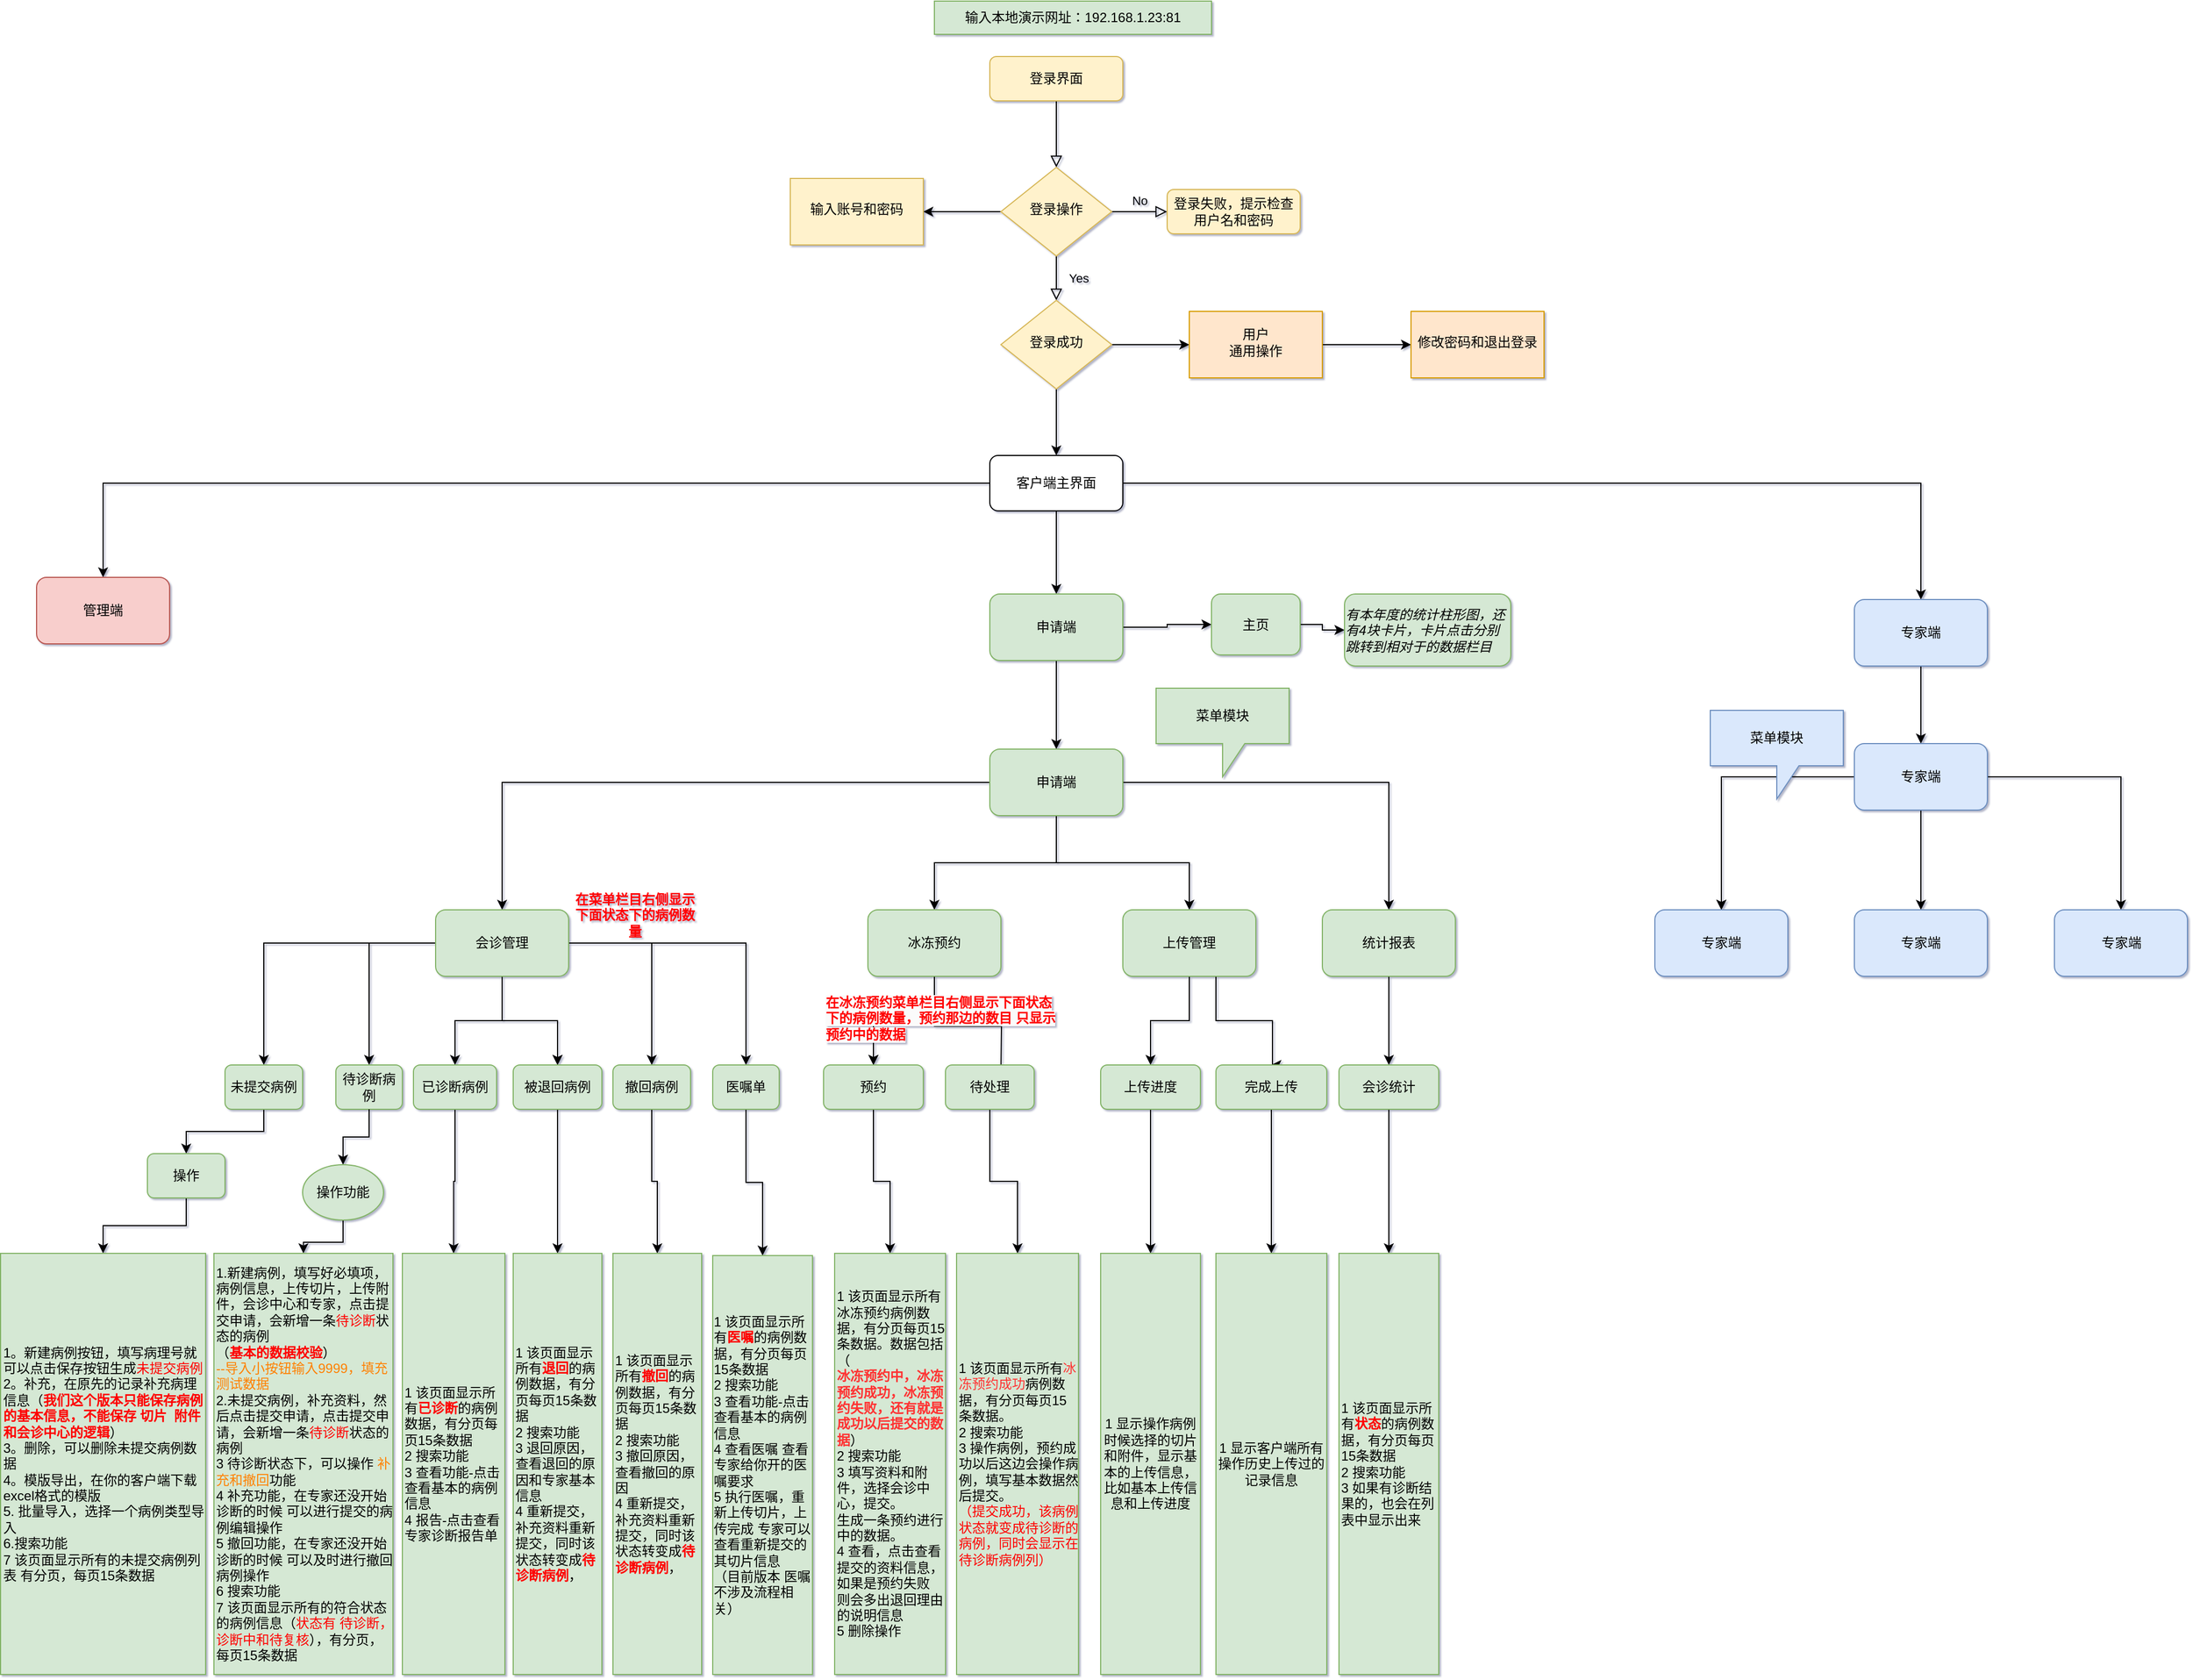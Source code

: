 <mxfile version="21.7.4" type="github">
  <diagram id="C5RBs43oDa-KdzZeNtuy" name="Page-1">
    <mxGraphModel dx="2261" dy="758" grid="1" gridSize="10" guides="1" tooltips="1" connect="1" arrows="1" fold="1" page="1" pageScale="1" pageWidth="827" pageHeight="1169" math="0" shadow="1">
      <root>
        <mxCell id="WIyWlLk6GJQsqaUBKTNV-0" />
        <mxCell id="WIyWlLk6GJQsqaUBKTNV-1" parent="WIyWlLk6GJQsqaUBKTNV-0" />
        <mxCell id="WIyWlLk6GJQsqaUBKTNV-2" value="" style="rounded=0;html=1;jettySize=auto;orthogonalLoop=1;fontSize=11;endArrow=block;endFill=0;endSize=8;strokeWidth=1;shadow=0;labelBackgroundColor=none;edgeStyle=orthogonalEdgeStyle;" parent="WIyWlLk6GJQsqaUBKTNV-1" source="WIyWlLk6GJQsqaUBKTNV-3" target="WIyWlLk6GJQsqaUBKTNV-6" edge="1">
          <mxGeometry relative="1" as="geometry" />
        </mxCell>
        <mxCell id="WIyWlLk6GJQsqaUBKTNV-3" value="登录界面" style="rounded=1;whiteSpace=wrap;html=1;fontSize=12;glass=0;strokeWidth=1;shadow=0;fillColor=#fff2cc;strokeColor=#d6b656;" parent="WIyWlLk6GJQsqaUBKTNV-1" vertex="1">
          <mxGeometry x="160" y="70" width="120" height="40" as="geometry" />
        </mxCell>
        <mxCell id="WIyWlLk6GJQsqaUBKTNV-4" value="Yes" style="rounded=0;html=1;jettySize=auto;orthogonalLoop=1;fontSize=11;endArrow=block;endFill=0;endSize=8;strokeWidth=1;shadow=0;labelBackgroundColor=none;edgeStyle=orthogonalEdgeStyle;" parent="WIyWlLk6GJQsqaUBKTNV-1" source="WIyWlLk6GJQsqaUBKTNV-6" target="WIyWlLk6GJQsqaUBKTNV-10" edge="1">
          <mxGeometry y="20" relative="1" as="geometry">
            <mxPoint as="offset" />
          </mxGeometry>
        </mxCell>
        <mxCell id="WIyWlLk6GJQsqaUBKTNV-5" value="No" style="edgeStyle=orthogonalEdgeStyle;rounded=0;html=1;jettySize=auto;orthogonalLoop=1;fontSize=11;endArrow=block;endFill=0;endSize=8;strokeWidth=1;shadow=0;labelBackgroundColor=none;" parent="WIyWlLk6GJQsqaUBKTNV-1" source="WIyWlLk6GJQsqaUBKTNV-6" target="WIyWlLk6GJQsqaUBKTNV-7" edge="1">
          <mxGeometry y="10" relative="1" as="geometry">
            <mxPoint as="offset" />
          </mxGeometry>
        </mxCell>
        <mxCell id="7Usi5oSHj9fzOFFL0w0k-5" value="" style="edgeStyle=orthogonalEdgeStyle;rounded=0;orthogonalLoop=1;jettySize=auto;html=1;" edge="1" parent="WIyWlLk6GJQsqaUBKTNV-1" source="WIyWlLk6GJQsqaUBKTNV-6" target="7Usi5oSHj9fzOFFL0w0k-4">
          <mxGeometry relative="1" as="geometry" />
        </mxCell>
        <mxCell id="WIyWlLk6GJQsqaUBKTNV-6" value="登录操作" style="rhombus;whiteSpace=wrap;html=1;shadow=0;fontFamily=Helvetica;fontSize=12;align=center;strokeWidth=1;spacing=6;spacingTop=-4;fillColor=#fff2cc;strokeColor=#d6b656;" parent="WIyWlLk6GJQsqaUBKTNV-1" vertex="1">
          <mxGeometry x="170" y="170" width="100" height="80" as="geometry" />
        </mxCell>
        <mxCell id="WIyWlLk6GJQsqaUBKTNV-7" value="登录失败，提示检查用户名和密码" style="rounded=1;whiteSpace=wrap;html=1;fontSize=12;glass=0;strokeWidth=1;shadow=0;fillColor=#fff2cc;strokeColor=#d6b656;" parent="WIyWlLk6GJQsqaUBKTNV-1" vertex="1">
          <mxGeometry x="320" y="190" width="120" height="40" as="geometry" />
        </mxCell>
        <mxCell id="7Usi5oSHj9fzOFFL0w0k-6" style="edgeStyle=orthogonalEdgeStyle;rounded=0;orthogonalLoop=1;jettySize=auto;html=1;entryX=0.5;entryY=0;entryDx=0;entryDy=0;" edge="1" parent="WIyWlLk6GJQsqaUBKTNV-1" source="WIyWlLk6GJQsqaUBKTNV-10" target="WIyWlLk6GJQsqaUBKTNV-11">
          <mxGeometry relative="1" as="geometry" />
        </mxCell>
        <mxCell id="7Usi5oSHj9fzOFFL0w0k-30" value="" style="edgeStyle=orthogonalEdgeStyle;rounded=0;orthogonalLoop=1;jettySize=auto;html=1;" edge="1" parent="WIyWlLk6GJQsqaUBKTNV-1" source="WIyWlLk6GJQsqaUBKTNV-10" target="7Usi5oSHj9fzOFFL0w0k-29">
          <mxGeometry relative="1" as="geometry" />
        </mxCell>
        <mxCell id="WIyWlLk6GJQsqaUBKTNV-10" value="登录成功" style="rhombus;whiteSpace=wrap;html=1;shadow=0;fontFamily=Helvetica;fontSize=12;align=center;strokeWidth=1;spacing=6;spacingTop=-4;fillColor=#fff2cc;strokeColor=#d6b656;" parent="WIyWlLk6GJQsqaUBKTNV-1" vertex="1">
          <mxGeometry x="170" y="290" width="100" height="80" as="geometry" />
        </mxCell>
        <mxCell id="7Usi5oSHj9fzOFFL0w0k-8" style="edgeStyle=orthogonalEdgeStyle;rounded=0;orthogonalLoop=1;jettySize=auto;html=1;entryX=0.5;entryY=0;entryDx=0;entryDy=0;" edge="1" parent="WIyWlLk6GJQsqaUBKTNV-1" source="WIyWlLk6GJQsqaUBKTNV-11" target="7Usi5oSHj9fzOFFL0w0k-11">
          <mxGeometry relative="1" as="geometry">
            <mxPoint x="-120" y="520" as="targetPoint" />
          </mxGeometry>
        </mxCell>
        <mxCell id="7Usi5oSHj9fzOFFL0w0k-10" value="" style="edgeStyle=orthogonalEdgeStyle;rounded=0;orthogonalLoop=1;jettySize=auto;html=1;" edge="1" parent="WIyWlLk6GJQsqaUBKTNV-1" source="WIyWlLk6GJQsqaUBKTNV-11" target="7Usi5oSHj9fzOFFL0w0k-9">
          <mxGeometry relative="1" as="geometry" />
        </mxCell>
        <mxCell id="7Usi5oSHj9fzOFFL0w0k-12" style="edgeStyle=orthogonalEdgeStyle;rounded=0;orthogonalLoop=1;jettySize=auto;html=1;entryX=0.5;entryY=0;entryDx=0;entryDy=0;" edge="1" parent="WIyWlLk6GJQsqaUBKTNV-1" source="WIyWlLk6GJQsqaUBKTNV-11" target="7Usi5oSHj9fzOFFL0w0k-13">
          <mxGeometry relative="1" as="geometry">
            <mxPoint x="560" y="560" as="targetPoint" />
          </mxGeometry>
        </mxCell>
        <mxCell id="WIyWlLk6GJQsqaUBKTNV-11" value="客户端主界面" style="rounded=1;whiteSpace=wrap;html=1;fontSize=12;glass=0;strokeWidth=1;shadow=0;" parent="WIyWlLk6GJQsqaUBKTNV-1" vertex="1">
          <mxGeometry x="160" y="430" width="120" height="50" as="geometry" />
        </mxCell>
        <mxCell id="7Usi5oSHj9fzOFFL0w0k-1" value="输入本地演示网址：192.168.1.23:81&lt;br&gt;" style="text;html=1;strokeColor=#82b366;fillColor=#d5e8d4;align=center;verticalAlign=middle;whiteSpace=wrap;rounded=0;" vertex="1" parent="WIyWlLk6GJQsqaUBKTNV-1">
          <mxGeometry x="110" y="20" width="250" height="30" as="geometry" />
        </mxCell>
        <mxCell id="7Usi5oSHj9fzOFFL0w0k-4" value="输入账号和密码" style="whiteSpace=wrap;html=1;shadow=0;strokeWidth=1;spacing=6;spacingTop=-4;fillColor=#fff2cc;strokeColor=#d6b656;" vertex="1" parent="WIyWlLk6GJQsqaUBKTNV-1">
          <mxGeometry x="-20" y="180" width="120" height="60" as="geometry" />
        </mxCell>
        <mxCell id="7Usi5oSHj9fzOFFL0w0k-15" value="" style="edgeStyle=orthogonalEdgeStyle;rounded=0;orthogonalLoop=1;jettySize=auto;html=1;" edge="1" parent="WIyWlLk6GJQsqaUBKTNV-1" source="7Usi5oSHj9fzOFFL0w0k-9" target="7Usi5oSHj9fzOFFL0w0k-14">
          <mxGeometry relative="1" as="geometry" />
        </mxCell>
        <mxCell id="7Usi5oSHj9fzOFFL0w0k-119" value="" style="edgeStyle=orthogonalEdgeStyle;rounded=0;orthogonalLoop=1;jettySize=auto;html=1;" edge="1" parent="WIyWlLk6GJQsqaUBKTNV-1" source="7Usi5oSHj9fzOFFL0w0k-9" target="7Usi5oSHj9fzOFFL0w0k-118">
          <mxGeometry relative="1" as="geometry" />
        </mxCell>
        <mxCell id="7Usi5oSHj9fzOFFL0w0k-9" value="申请端" style="whiteSpace=wrap;html=1;rounded=1;glass=0;strokeWidth=1;shadow=0;fillColor=#d5e8d4;strokeColor=#82b366;" vertex="1" parent="WIyWlLk6GJQsqaUBKTNV-1">
          <mxGeometry x="160" y="555" width="120" height="60" as="geometry" />
        </mxCell>
        <mxCell id="7Usi5oSHj9fzOFFL0w0k-11" value="管理端" style="rounded=1;whiteSpace=wrap;html=1;fillColor=#f8cecc;strokeColor=#b85450;" vertex="1" parent="WIyWlLk6GJQsqaUBKTNV-1">
          <mxGeometry x="-700" y="540" width="120" height="60" as="geometry" />
        </mxCell>
        <mxCell id="7Usi5oSHj9fzOFFL0w0k-109" value="" style="edgeStyle=orthogonalEdgeStyle;rounded=0;orthogonalLoop=1;jettySize=auto;html=1;" edge="1" parent="WIyWlLk6GJQsqaUBKTNV-1" source="7Usi5oSHj9fzOFFL0w0k-13" target="7Usi5oSHj9fzOFFL0w0k-108">
          <mxGeometry relative="1" as="geometry" />
        </mxCell>
        <mxCell id="7Usi5oSHj9fzOFFL0w0k-13" value="专家端" style="rounded=1;whiteSpace=wrap;html=1;fillColor=#dae8fc;strokeColor=#6c8ebf;" vertex="1" parent="WIyWlLk6GJQsqaUBKTNV-1">
          <mxGeometry x="940" y="560" width="120" height="60" as="geometry" />
        </mxCell>
        <mxCell id="7Usi5oSHj9fzOFFL0w0k-17" value="" style="edgeStyle=orthogonalEdgeStyle;rounded=0;orthogonalLoop=1;jettySize=auto;html=1;" edge="1" parent="WIyWlLk6GJQsqaUBKTNV-1" source="7Usi5oSHj9fzOFFL0w0k-14" target="7Usi5oSHj9fzOFFL0w0k-16">
          <mxGeometry relative="1" as="geometry" />
        </mxCell>
        <mxCell id="7Usi5oSHj9fzOFFL0w0k-19" value="" style="edgeStyle=orthogonalEdgeStyle;rounded=0;orthogonalLoop=1;jettySize=auto;html=1;" edge="1" parent="WIyWlLk6GJQsqaUBKTNV-1" source="7Usi5oSHj9fzOFFL0w0k-14" target="7Usi5oSHj9fzOFFL0w0k-18">
          <mxGeometry relative="1" as="geometry" />
        </mxCell>
        <mxCell id="7Usi5oSHj9fzOFFL0w0k-20" style="edgeStyle=orthogonalEdgeStyle;rounded=0;orthogonalLoop=1;jettySize=auto;html=1;entryX=0.5;entryY=0;entryDx=0;entryDy=0;" edge="1" parent="WIyWlLk6GJQsqaUBKTNV-1" source="7Usi5oSHj9fzOFFL0w0k-14" target="7Usi5oSHj9fzOFFL0w0k-22">
          <mxGeometry relative="1" as="geometry">
            <mxPoint x="40" y="830" as="targetPoint" />
          </mxGeometry>
        </mxCell>
        <mxCell id="7Usi5oSHj9fzOFFL0w0k-24" value="" style="edgeStyle=orthogonalEdgeStyle;rounded=0;orthogonalLoop=1;jettySize=auto;html=1;" edge="1" parent="WIyWlLk6GJQsqaUBKTNV-1" source="7Usi5oSHj9fzOFFL0w0k-14" target="7Usi5oSHj9fzOFFL0w0k-23">
          <mxGeometry relative="1" as="geometry" />
        </mxCell>
        <mxCell id="7Usi5oSHj9fzOFFL0w0k-14" value="申请端" style="whiteSpace=wrap;html=1;rounded=1;glass=0;strokeWidth=1;shadow=0;fillColor=#d5e8d4;strokeColor=#82b366;" vertex="1" parent="WIyWlLk6GJQsqaUBKTNV-1">
          <mxGeometry x="160" y="695" width="120" height="60" as="geometry" />
        </mxCell>
        <mxCell id="7Usi5oSHj9fzOFFL0w0k-105" value="" style="edgeStyle=orthogonalEdgeStyle;rounded=0;orthogonalLoop=1;jettySize=auto;html=1;" edge="1" parent="WIyWlLk6GJQsqaUBKTNV-1" source="7Usi5oSHj9fzOFFL0w0k-16" target="7Usi5oSHj9fzOFFL0w0k-104">
          <mxGeometry relative="1" as="geometry" />
        </mxCell>
        <mxCell id="7Usi5oSHj9fzOFFL0w0k-16" value="统计报表" style="whiteSpace=wrap;html=1;rounded=1;glass=0;strokeWidth=1;shadow=0;fillColor=#d5e8d4;strokeColor=#82b366;" vertex="1" parent="WIyWlLk6GJQsqaUBKTNV-1">
          <mxGeometry x="460" y="840" width="120" height="60" as="geometry" />
        </mxCell>
        <mxCell id="7Usi5oSHj9fzOFFL0w0k-34" value="" style="edgeStyle=orthogonalEdgeStyle;rounded=0;orthogonalLoop=1;jettySize=auto;html=1;" edge="1" parent="WIyWlLk6GJQsqaUBKTNV-1" source="7Usi5oSHj9fzOFFL0w0k-18" target="7Usi5oSHj9fzOFFL0w0k-33">
          <mxGeometry relative="1" as="geometry" />
        </mxCell>
        <mxCell id="7Usi5oSHj9fzOFFL0w0k-37" value="" style="edgeStyle=orthogonalEdgeStyle;rounded=0;orthogonalLoop=1;jettySize=auto;html=1;" edge="1" parent="WIyWlLk6GJQsqaUBKTNV-1" source="7Usi5oSHj9fzOFFL0w0k-18" target="7Usi5oSHj9fzOFFL0w0k-36">
          <mxGeometry relative="1" as="geometry" />
        </mxCell>
        <mxCell id="7Usi5oSHj9fzOFFL0w0k-38" value="" style="edgeStyle=orthogonalEdgeStyle;rounded=0;orthogonalLoop=1;jettySize=auto;html=1;" edge="1" parent="WIyWlLk6GJQsqaUBKTNV-1" source="7Usi5oSHj9fzOFFL0w0k-18" target="7Usi5oSHj9fzOFFL0w0k-36">
          <mxGeometry relative="1" as="geometry" />
        </mxCell>
        <mxCell id="7Usi5oSHj9fzOFFL0w0k-40" value="" style="edgeStyle=orthogonalEdgeStyle;rounded=0;orthogonalLoop=1;jettySize=auto;html=1;" edge="1" parent="WIyWlLk6GJQsqaUBKTNV-1" source="7Usi5oSHj9fzOFFL0w0k-18" target="7Usi5oSHj9fzOFFL0w0k-39">
          <mxGeometry relative="1" as="geometry" />
        </mxCell>
        <mxCell id="7Usi5oSHj9fzOFFL0w0k-44" value="" style="edgeStyle=orthogonalEdgeStyle;rounded=0;orthogonalLoop=1;jettySize=auto;html=1;" edge="1" parent="WIyWlLk6GJQsqaUBKTNV-1" source="7Usi5oSHj9fzOFFL0w0k-18" target="7Usi5oSHj9fzOFFL0w0k-43">
          <mxGeometry relative="1" as="geometry" />
        </mxCell>
        <mxCell id="7Usi5oSHj9fzOFFL0w0k-46" value="" style="edgeStyle=orthogonalEdgeStyle;rounded=0;orthogonalLoop=1;jettySize=auto;html=1;" edge="1" parent="WIyWlLk6GJQsqaUBKTNV-1" source="7Usi5oSHj9fzOFFL0w0k-18" target="7Usi5oSHj9fzOFFL0w0k-45">
          <mxGeometry relative="1" as="geometry" />
        </mxCell>
        <mxCell id="7Usi5oSHj9fzOFFL0w0k-49" value="" style="edgeStyle=orthogonalEdgeStyle;rounded=0;orthogonalLoop=1;jettySize=auto;html=1;" edge="1" parent="WIyWlLk6GJQsqaUBKTNV-1" source="7Usi5oSHj9fzOFFL0w0k-18" target="7Usi5oSHj9fzOFFL0w0k-48">
          <mxGeometry relative="1" as="geometry" />
        </mxCell>
        <mxCell id="7Usi5oSHj9fzOFFL0w0k-18" value="会诊管理" style="whiteSpace=wrap;html=1;rounded=1;glass=0;strokeWidth=1;shadow=0;fillColor=#d5e8d4;strokeColor=#82b366;" vertex="1" parent="WIyWlLk6GJQsqaUBKTNV-1">
          <mxGeometry x="-340" y="840" width="120" height="60" as="geometry" />
        </mxCell>
        <mxCell id="7Usi5oSHj9fzOFFL0w0k-84" value="" style="edgeStyle=orthogonalEdgeStyle;rounded=0;orthogonalLoop=1;jettySize=auto;html=1;" edge="1" parent="WIyWlLk6GJQsqaUBKTNV-1" source="7Usi5oSHj9fzOFFL0w0k-22" target="7Usi5oSHj9fzOFFL0w0k-83">
          <mxGeometry relative="1" as="geometry" />
        </mxCell>
        <mxCell id="7Usi5oSHj9fzOFFL0w0k-85" value="" style="edgeStyle=orthogonalEdgeStyle;rounded=0;orthogonalLoop=1;jettySize=auto;html=1;" edge="1" parent="WIyWlLk6GJQsqaUBKTNV-1" source="7Usi5oSHj9fzOFFL0w0k-22" target="7Usi5oSHj9fzOFFL0w0k-83">
          <mxGeometry relative="1" as="geometry" />
        </mxCell>
        <mxCell id="7Usi5oSHj9fzOFFL0w0k-86" style="edgeStyle=orthogonalEdgeStyle;rounded=0;orthogonalLoop=1;jettySize=auto;html=1;" edge="1" parent="WIyWlLk6GJQsqaUBKTNV-1" source="7Usi5oSHj9fzOFFL0w0k-22">
          <mxGeometry relative="1" as="geometry">
            <mxPoint x="170" y="990" as="targetPoint" />
          </mxGeometry>
        </mxCell>
        <mxCell id="7Usi5oSHj9fzOFFL0w0k-22" value="冰冻预约" style="rounded=1;whiteSpace=wrap;html=1;fillColor=#d5e8d4;strokeColor=#82b366;" vertex="1" parent="WIyWlLk6GJQsqaUBKTNV-1">
          <mxGeometry x="50" y="840" width="120" height="60" as="geometry" />
        </mxCell>
        <mxCell id="7Usi5oSHj9fzOFFL0w0k-95" value="" style="edgeStyle=orthogonalEdgeStyle;rounded=0;orthogonalLoop=1;jettySize=auto;html=1;" edge="1" parent="WIyWlLk6GJQsqaUBKTNV-1" source="7Usi5oSHj9fzOFFL0w0k-23" target="7Usi5oSHj9fzOFFL0w0k-94">
          <mxGeometry relative="1" as="geometry" />
        </mxCell>
        <mxCell id="7Usi5oSHj9fzOFFL0w0k-97" style="edgeStyle=orthogonalEdgeStyle;rounded=0;orthogonalLoop=1;jettySize=auto;html=1;" edge="1" parent="WIyWlLk6GJQsqaUBKTNV-1">
          <mxGeometry relative="1" as="geometry">
            <mxPoint x="414" y="980" as="targetPoint" />
            <mxPoint x="364" y="900" as="sourcePoint" />
            <Array as="points">
              <mxPoint x="364" y="940" />
              <mxPoint x="415" y="940" />
            </Array>
          </mxGeometry>
        </mxCell>
        <mxCell id="7Usi5oSHj9fzOFFL0w0k-23" value="上传管理" style="whiteSpace=wrap;html=1;rounded=1;glass=0;strokeWidth=1;shadow=0;fillColor=#d5e8d4;strokeColor=#82b366;" vertex="1" parent="WIyWlLk6GJQsqaUBKTNV-1">
          <mxGeometry x="280" y="840" width="120" height="60" as="geometry" />
        </mxCell>
        <mxCell id="7Usi5oSHj9fzOFFL0w0k-28" value="菜单模块" style="shape=callout;whiteSpace=wrap;html=1;perimeter=calloutPerimeter;fillColor=#d5e8d4;strokeColor=#82b366;" vertex="1" parent="WIyWlLk6GJQsqaUBKTNV-1">
          <mxGeometry x="310" y="640" width="120" height="80" as="geometry" />
        </mxCell>
        <mxCell id="7Usi5oSHj9fzOFFL0w0k-32" value="" style="edgeStyle=orthogonalEdgeStyle;rounded=0;orthogonalLoop=1;jettySize=auto;html=1;" edge="1" parent="WIyWlLk6GJQsqaUBKTNV-1" source="7Usi5oSHj9fzOFFL0w0k-29" target="7Usi5oSHj9fzOFFL0w0k-31">
          <mxGeometry relative="1" as="geometry" />
        </mxCell>
        <mxCell id="7Usi5oSHj9fzOFFL0w0k-29" value="用户&lt;br&gt;通用操作" style="whiteSpace=wrap;html=1;shadow=0;strokeWidth=1;spacing=6;spacingTop=-4;fillColor=#ffe6cc;strokeColor=#d79b00;" vertex="1" parent="WIyWlLk6GJQsqaUBKTNV-1">
          <mxGeometry x="340" y="300" width="120" height="60" as="geometry" />
        </mxCell>
        <mxCell id="7Usi5oSHj9fzOFFL0w0k-31" value="修改密码和退出登录" style="whiteSpace=wrap;html=1;shadow=0;strokeWidth=1;spacing=6;spacingTop=-4;fillColor=#ffe6cc;strokeColor=#d79b00;" vertex="1" parent="WIyWlLk6GJQsqaUBKTNV-1">
          <mxGeometry x="540" y="300" width="120" height="60" as="geometry" />
        </mxCell>
        <mxCell id="7Usi5oSHj9fzOFFL0w0k-63" value="" style="edgeStyle=orthogonalEdgeStyle;rounded=0;orthogonalLoop=1;jettySize=auto;html=1;" edge="1" parent="WIyWlLk6GJQsqaUBKTNV-1" source="7Usi5oSHj9fzOFFL0w0k-64" target="7Usi5oSHj9fzOFFL0w0k-62">
          <mxGeometry relative="1" as="geometry" />
        </mxCell>
        <mxCell id="7Usi5oSHj9fzOFFL0w0k-33" value="待诊断病例" style="whiteSpace=wrap;html=1;rounded=1;glass=0;strokeWidth=1;shadow=0;fillColor=#d5e8d4;strokeColor=#82b366;" vertex="1" parent="WIyWlLk6GJQsqaUBKTNV-1">
          <mxGeometry x="-430" y="980" width="60" height="40" as="geometry" />
        </mxCell>
        <mxCell id="7Usi5oSHj9fzOFFL0w0k-73" value="" style="edgeStyle=orthogonalEdgeStyle;rounded=0;orthogonalLoop=1;jettySize=auto;html=1;" edge="1" parent="WIyWlLk6GJQsqaUBKTNV-1" source="7Usi5oSHj9fzOFFL0w0k-36" target="7Usi5oSHj9fzOFFL0w0k-72">
          <mxGeometry relative="1" as="geometry" />
        </mxCell>
        <mxCell id="7Usi5oSHj9fzOFFL0w0k-36" value="被退回病例" style="whiteSpace=wrap;html=1;rounded=1;glass=0;strokeWidth=1;shadow=0;fillColor=#d5e8d4;strokeColor=#82b366;" vertex="1" parent="WIyWlLk6GJQsqaUBKTNV-1">
          <mxGeometry x="-270" y="980" width="80" height="40" as="geometry" />
        </mxCell>
        <mxCell id="7Usi5oSHj9fzOFFL0w0k-71" style="edgeStyle=orthogonalEdgeStyle;rounded=0;orthogonalLoop=1;jettySize=auto;html=1;entryX=0.5;entryY=0;entryDx=0;entryDy=0;" edge="1" parent="WIyWlLk6GJQsqaUBKTNV-1" source="7Usi5oSHj9fzOFFL0w0k-39" target="7Usi5oSHj9fzOFFL0w0k-70">
          <mxGeometry relative="1" as="geometry" />
        </mxCell>
        <mxCell id="7Usi5oSHj9fzOFFL0w0k-39" value="已诊断病例" style="whiteSpace=wrap;html=1;rounded=1;glass=0;strokeWidth=1;shadow=0;fillColor=#d5e8d4;strokeColor=#82b366;" vertex="1" parent="WIyWlLk6GJQsqaUBKTNV-1">
          <mxGeometry x="-360" y="980" width="75" height="40" as="geometry" />
        </mxCell>
        <mxCell id="7Usi5oSHj9fzOFFL0w0k-79" value="" style="edgeStyle=orthogonalEdgeStyle;rounded=0;orthogonalLoop=1;jettySize=auto;html=1;" edge="1" parent="WIyWlLk6GJQsqaUBKTNV-1" source="7Usi5oSHj9fzOFFL0w0k-43" target="7Usi5oSHj9fzOFFL0w0k-78">
          <mxGeometry relative="1" as="geometry" />
        </mxCell>
        <mxCell id="7Usi5oSHj9fzOFFL0w0k-43" value="撤回病例" style="whiteSpace=wrap;html=1;rounded=1;glass=0;strokeWidth=1;shadow=0;fillColor=#d5e8d4;strokeColor=#82b366;" vertex="1" parent="WIyWlLk6GJQsqaUBKTNV-1">
          <mxGeometry x="-180" y="980" width="70" height="40" as="geometry" />
        </mxCell>
        <mxCell id="7Usi5oSHj9fzOFFL0w0k-51" value="" style="edgeStyle=orthogonalEdgeStyle;rounded=0;orthogonalLoop=1;jettySize=auto;html=1;" edge="1" parent="WIyWlLk6GJQsqaUBKTNV-1" source="7Usi5oSHj9fzOFFL0w0k-45" target="7Usi5oSHj9fzOFFL0w0k-50">
          <mxGeometry relative="1" as="geometry" />
        </mxCell>
        <mxCell id="7Usi5oSHj9fzOFFL0w0k-45" value="未提交病例" style="whiteSpace=wrap;html=1;rounded=1;glass=0;strokeWidth=1;shadow=0;fillColor=#d5e8d4;strokeColor=#82b366;" vertex="1" parent="WIyWlLk6GJQsqaUBKTNV-1">
          <mxGeometry x="-530" y="980" width="70" height="40" as="geometry" />
        </mxCell>
        <mxCell id="7Usi5oSHj9fzOFFL0w0k-82" value="" style="edgeStyle=orthogonalEdgeStyle;rounded=0;orthogonalLoop=1;jettySize=auto;html=1;" edge="1" parent="WIyWlLk6GJQsqaUBKTNV-1" source="7Usi5oSHj9fzOFFL0w0k-48" target="7Usi5oSHj9fzOFFL0w0k-81">
          <mxGeometry relative="1" as="geometry" />
        </mxCell>
        <mxCell id="7Usi5oSHj9fzOFFL0w0k-48" value="医嘱单&lt;br&gt;" style="whiteSpace=wrap;html=1;rounded=1;glass=0;strokeWidth=1;shadow=0;fillColor=#d5e8d4;strokeColor=#82b366;" vertex="1" parent="WIyWlLk6GJQsqaUBKTNV-1">
          <mxGeometry x="-90" y="980" width="60" height="40" as="geometry" />
        </mxCell>
        <mxCell id="7Usi5oSHj9fzOFFL0w0k-57" value="" style="edgeStyle=orthogonalEdgeStyle;rounded=0;orthogonalLoop=1;jettySize=auto;html=1;" edge="1" parent="WIyWlLk6GJQsqaUBKTNV-1" source="7Usi5oSHj9fzOFFL0w0k-50" target="7Usi5oSHj9fzOFFL0w0k-56">
          <mxGeometry relative="1" as="geometry" />
        </mxCell>
        <mxCell id="7Usi5oSHj9fzOFFL0w0k-50" value="操作" style="whiteSpace=wrap;html=1;rounded=1;glass=0;strokeWidth=1;shadow=0;fillColor=#d5e8d4;strokeColor=#82b366;" vertex="1" parent="WIyWlLk6GJQsqaUBKTNV-1">
          <mxGeometry x="-600" y="1060" width="70" height="40" as="geometry" />
        </mxCell>
        <mxCell id="7Usi5oSHj9fzOFFL0w0k-56" value="1。新建病例按钮，填写病理号就可以点击保存按钮生成&lt;font color=&quot;#ff0000&quot;&gt;未提交病例&lt;/font&gt;&lt;br&gt;2。补充，在原先的记录补充病理信息（&lt;b&gt;&lt;font color=&quot;#ff0000&quot;&gt;我们这个版本只能保存病例的基本信息，不能保存 切片&amp;nbsp; 附件和会诊中心的逻辑&lt;/font&gt;&lt;/b&gt;）&lt;br&gt;3。删除，可以删除未提交病例数据&lt;br&gt;4。模版导出，在你的客户端下载excel格式的模版&lt;br&gt;5. 批量导入，选择一个病例类型导入&lt;br&gt;6.搜索功能&lt;br&gt;7 该页面显示所有的未提交病例列表 有分页，每页15条数据" style="whiteSpace=wrap;html=1;rounded=1;glass=0;strokeWidth=1;shadow=0;fillColor=#d5e8d4;strokeColor=#82b366;align=left;arcSize=0;" vertex="1" parent="WIyWlLk6GJQsqaUBKTNV-1">
          <mxGeometry x="-732.5" y="1150" width="185" height="380" as="geometry" />
        </mxCell>
        <mxCell id="7Usi5oSHj9fzOFFL0w0k-62" value="1.新建病例，填写好必填项，病例信息，上传切片，上传附件，会诊中心和专家，点击提交申请，会新增一条&lt;font color=&quot;#ff0000&quot;&gt;待诊断&lt;/font&gt;状态的病例&lt;br&gt;（&lt;b&gt;&lt;font color=&quot;#ff0000&quot;&gt;基本的数据校验&lt;/font&gt;&lt;/b&gt;）&lt;br&gt;&lt;font color=&quot;#ff8000&quot;&gt;--导入小按钮输入9999，填充测试数据&lt;/font&gt;&lt;br&gt;2.未提交病例，补充资料，然后点击提交申请，点击提交申请，会新增一条&lt;font color=&quot;#ff0000&quot;&gt;待诊断&lt;/font&gt;状态的病例&lt;br&gt;3 待诊断状态下，可以操作&lt;font color=&quot;#ff8000&quot;&gt; 补充和撤回&lt;/font&gt;功能&lt;br&gt;4 补充功能，在专家还没开始诊断的时候 可以进行提交的病例编辑操作&lt;br&gt;5 撤回功能，在专家还没开始诊断的时候 可以及时进行撤回病例操作&lt;br&gt;6 搜索功能&lt;br&gt;7 该页面显示所有的符合状态的病例信息（&lt;font color=&quot;#ff0000&quot;&gt;状态有 待诊断，诊断中和待复核&lt;/font&gt;），有分页，每页15条数据" style="whiteSpace=wrap;html=1;fillColor=#d5e8d4;strokeColor=#82b366;rounded=1;glass=0;strokeWidth=1;shadow=0;arcSize=0;align=left;" vertex="1" parent="WIyWlLk6GJQsqaUBKTNV-1">
          <mxGeometry x="-540" y="1150" width="161.5" height="380" as="geometry" />
        </mxCell>
        <mxCell id="7Usi5oSHj9fzOFFL0w0k-65" value="" style="edgeStyle=orthogonalEdgeStyle;rounded=0;orthogonalLoop=1;jettySize=auto;html=1;" edge="1" parent="WIyWlLk6GJQsqaUBKTNV-1" source="7Usi5oSHj9fzOFFL0w0k-33" target="7Usi5oSHj9fzOFFL0w0k-64">
          <mxGeometry relative="1" as="geometry">
            <mxPoint x="-400" y="1020" as="sourcePoint" />
            <mxPoint x="-379" y="1160" as="targetPoint" />
          </mxGeometry>
        </mxCell>
        <mxCell id="7Usi5oSHj9fzOFFL0w0k-64" value="操作功能&lt;br&gt;" style="ellipse;whiteSpace=wrap;html=1;fillColor=#d5e8d4;strokeColor=#82b366;" vertex="1" parent="WIyWlLk6GJQsqaUBKTNV-1">
          <mxGeometry x="-460" y="1070" width="73" height="50" as="geometry" />
        </mxCell>
        <mxCell id="7Usi5oSHj9fzOFFL0w0k-70" value="1 该页面显示所有&lt;font color=&quot;#ff0000&quot;&gt;&lt;b&gt;已诊断&lt;/b&gt;&lt;/font&gt;的病例数据，有分页每页15条数据&lt;br&gt;2 搜索功能&lt;br&gt;3 查看功能-点击查看基本的病例信息&lt;br&gt;4 报告-点击查看专家诊断报告单" style="rounded=0;whiteSpace=wrap;html=1;fillColor=#d5e8d4;strokeColor=#82b366;align=left;" vertex="1" parent="WIyWlLk6GJQsqaUBKTNV-1">
          <mxGeometry x="-370" y="1150" width="92.5" height="380" as="geometry" />
        </mxCell>
        <mxCell id="7Usi5oSHj9fzOFFL0w0k-72" value="&lt;div style=&quot;&quot;&gt;&lt;span style=&quot;background-color: initial;&quot;&gt;1 该页面显示所有&lt;/span&gt;&lt;font style=&quot;background-color: initial;&quot; color=&quot;#ff0000&quot;&gt;&lt;b&gt;退回&lt;/b&gt;&lt;/font&gt;&lt;span style=&quot;background-color: initial;&quot;&gt;的病例数据，有分页每页15条数据&lt;/span&gt;&lt;/div&gt;&lt;span style=&quot;&quot;&gt;&lt;div style=&quot;&quot;&gt;&lt;span style=&quot;background-color: initial;&quot;&gt;2 搜索功能&lt;/span&gt;&lt;/div&gt;&lt;/span&gt;&lt;span style=&quot;&quot;&gt;3 退回原因，查看退回的原因和专家基本信息&lt;/span&gt;&lt;br style=&quot;border-color: var(--border-color);&quot;&gt;&lt;span style=&quot;&quot;&gt;4 重新提交，补充资料重新提交，同时该状态转变成&lt;b&gt;&lt;font color=&quot;#ff0000&quot;&gt;待诊断病例&lt;/font&gt;&lt;/b&gt;，&lt;/span&gt;" style="whiteSpace=wrap;html=1;rounded=1;glass=0;strokeWidth=1;shadow=0;fillColor=#d5e8d4;strokeColor=#82b366;arcSize=0;align=left;" vertex="1" parent="WIyWlLk6GJQsqaUBKTNV-1">
          <mxGeometry x="-270" y="1150" width="80" height="380" as="geometry" />
        </mxCell>
        <mxCell id="7Usi5oSHj9fzOFFL0w0k-77" value="&lt;font color=&quot;#ff0000&quot;&gt;&lt;b&gt;在菜单栏目右侧显示下面状态下的病例数量&lt;/b&gt;&lt;/font&gt;" style="text;html=1;strokeColor=none;fillColor=none;align=center;verticalAlign=middle;whiteSpace=wrap;rounded=0;" vertex="1" parent="WIyWlLk6GJQsqaUBKTNV-1">
          <mxGeometry x="-220" y="810" width="120" height="70" as="geometry" />
        </mxCell>
        <mxCell id="7Usi5oSHj9fzOFFL0w0k-78" value="1 该页面显示所有&lt;font color=&quot;#ff0000&quot;&gt;&lt;b&gt;撤回&lt;/b&gt;&lt;/font&gt;的病例数据，有分页每页15条数据&lt;br style=&quot;border-color: var(--border-color);&quot;&gt;2 搜索功能&lt;br style=&quot;border-color: var(--border-color);&quot;&gt;&lt;span style=&quot;border-color: var(--border-color);&quot;&gt;3 撤回原因，查看撤回的原因&lt;/span&gt;&lt;br style=&quot;border-color: var(--border-color);&quot;&gt;&lt;span style=&quot;border-color: var(--border-color);&quot;&gt;4 重新提交，补充资料重新提交，同时该状态转变成&lt;b style=&quot;border-color: var(--border-color);&quot;&gt;&lt;font style=&quot;border-color: var(--border-color);&quot; color=&quot;#ff0000&quot;&gt;待诊断病例&lt;/font&gt;&lt;/b&gt;，&lt;/span&gt;" style="whiteSpace=wrap;html=1;rounded=1;glass=0;strokeWidth=1;shadow=0;fillColor=#d5e8d4;strokeColor=#82b366;arcSize=0;align=left;" vertex="1" parent="WIyWlLk6GJQsqaUBKTNV-1">
          <mxGeometry x="-180" y="1150" width="80" height="380" as="geometry" />
        </mxCell>
        <mxCell id="7Usi5oSHj9fzOFFL0w0k-81" value="&lt;div style=&quot;text-align: left;&quot;&gt;1 该页面显示所有&lt;font color=&quot;#ff0000&quot;&gt;&lt;b&gt;医嘱&lt;/b&gt;&lt;/font&gt;&lt;span style=&quot;text-align: center;&quot;&gt;的病例数据，有分页每页15条数据&lt;/span&gt;&lt;br style=&quot;border-color: var(--border-color);&quot;&gt;&lt;span style=&quot;border-color: var(--border-color);&quot;&gt;2 搜索功能&lt;/span&gt;&lt;br style=&quot;border-color: var(--border-color);&quot;&gt;3 查看功能-点击查看基本的病例信息&lt;br&gt;&lt;/div&gt;&lt;div style=&quot;text-align: left;&quot;&gt;4 查看医嘱 查看专家给你开的医嘱要求&lt;/div&gt;&lt;div style=&quot;text-align: left;&quot;&gt;5 执行医嘱，重新上传切片，上传完成 专家可以查看重新提交的其切片信息&lt;/div&gt;&lt;div style=&quot;text-align: left;&quot;&gt;（目前版本 医嘱不涉及流程相关）&lt;/div&gt;" style="whiteSpace=wrap;html=1;rounded=1;glass=0;strokeWidth=1;shadow=0;fillColor=#d5e8d4;strokeColor=#82b366;arcSize=0;" vertex="1" parent="WIyWlLk6GJQsqaUBKTNV-1">
          <mxGeometry x="-90" y="1152" width="90" height="378" as="geometry" />
        </mxCell>
        <mxCell id="7Usi5oSHj9fzOFFL0w0k-90" value="" style="edgeStyle=orthogonalEdgeStyle;rounded=0;orthogonalLoop=1;jettySize=auto;html=1;" edge="1" parent="WIyWlLk6GJQsqaUBKTNV-1" source="7Usi5oSHj9fzOFFL0w0k-83" target="7Usi5oSHj9fzOFFL0w0k-89">
          <mxGeometry relative="1" as="geometry" />
        </mxCell>
        <mxCell id="7Usi5oSHj9fzOFFL0w0k-83" value="预约" style="rounded=1;whiteSpace=wrap;html=1;fillColor=#d5e8d4;strokeColor=#82b366;" vertex="1" parent="WIyWlLk6GJQsqaUBKTNV-1">
          <mxGeometry x="10" y="980" width="90" height="40" as="geometry" />
        </mxCell>
        <mxCell id="7Usi5oSHj9fzOFFL0w0k-92" value="" style="edgeStyle=orthogonalEdgeStyle;rounded=0;orthogonalLoop=1;jettySize=auto;html=1;" edge="1" parent="WIyWlLk6GJQsqaUBKTNV-1" source="7Usi5oSHj9fzOFFL0w0k-87" target="7Usi5oSHj9fzOFFL0w0k-91">
          <mxGeometry relative="1" as="geometry" />
        </mxCell>
        <mxCell id="7Usi5oSHj9fzOFFL0w0k-87" value="待处理" style="rounded=1;whiteSpace=wrap;html=1;fillColor=#d5e8d4;strokeColor=#82b366;" vertex="1" parent="WIyWlLk6GJQsqaUBKTNV-1">
          <mxGeometry x="120" y="980" width="80" height="40" as="geometry" />
        </mxCell>
        <mxCell id="7Usi5oSHj9fzOFFL0w0k-88" value="&lt;b style=&quot;border-color: var(--border-color); color: rgb(255, 0, 0); font-family: Helvetica; font-size: 12px; font-style: normal; font-variant-ligatures: normal; font-variant-caps: normal; letter-spacing: normal; orphans: 2; text-align: center; text-indent: 0px; text-transform: none; widows: 2; word-spacing: 0px; -webkit-text-stroke-width: 0px; background-color: rgb(251, 251, 251); text-decoration-thickness: initial; text-decoration-style: initial; text-decoration-color: initial;&quot;&gt;在冰冻预约菜单栏目右侧显示下面状态下的病例数量，预约那边的数目 只显示预约中的数据&lt;br&gt;&lt;br&gt;&lt;/b&gt;" style="text;whiteSpace=wrap;html=1;" vertex="1" parent="WIyWlLk6GJQsqaUBKTNV-1">
          <mxGeometry x="10" y="910" width="210" height="40" as="geometry" />
        </mxCell>
        <mxCell id="7Usi5oSHj9fzOFFL0w0k-89" value="&lt;div style=&quot;&quot;&gt;&lt;span style=&quot;background-color: initial;&quot;&gt;1 该页面显示所有冰冻预约&lt;/span&gt;&lt;span style=&quot;background-color: initial;&quot;&gt;病例数据，有分页每页15条数据。数据包括（&lt;/span&gt;&lt;/div&gt;&lt;font color=&quot;#ff3333&quot;&gt;&lt;div style=&quot;&quot;&gt;&lt;font style=&quot;background-color: initial;&quot; color=&quot;#ff3333&quot;&gt;&lt;b&gt;冰冻预约中，冰冻预约成功，冰冻预约失败，还有就是成功以后提交的数据&lt;/b&gt;&lt;/font&gt;&lt;span style=&quot;background-color: initial; color: rgb(0, 0, 0);&quot;&gt;）&lt;/span&gt;&lt;/div&gt;&lt;/font&gt;2 搜索功能&lt;br style=&quot;border-color: var(--border-color);&quot;&gt;3 填写资料和附件，选择会诊中心，提交。&lt;br&gt;生成一条预约进行中的数据。&lt;br&gt;4 查看，点击查看提交的资料信息，如果是预约失败 则会多出退回理由的说明信息&lt;br&gt;5 删除操作" style="rounded=1;whiteSpace=wrap;html=1;fillColor=#d5e8d4;strokeColor=#82b366;align=left;arcSize=0;" vertex="1" parent="WIyWlLk6GJQsqaUBKTNV-1">
          <mxGeometry x="20" y="1150" width="100" height="380" as="geometry" />
        </mxCell>
        <mxCell id="7Usi5oSHj9fzOFFL0w0k-91" value="&lt;div style=&quot;border-color: var(--border-color);&quot;&gt;1 该页面显示所有&lt;font color=&quot;#ff3333&quot;&gt;冰冻预约成功&lt;/font&gt;&lt;span style=&quot;border-color: var(--border-color); background-color: initial;&quot;&gt;病例数据，有分页每页15条数据。&lt;/span&gt;&lt;/div&gt;2 搜索功能&lt;br style=&quot;border-color: var(--border-color);&quot;&gt;3 操作病例，预约成功以后这边会操作病例，填写基本数据然后提交。&lt;br&gt;&lt;font color=&quot;#ff0000&quot;&gt;（提交成功，该病例状态就变成待诊断的病例，同时会显示在待诊断病例列）&lt;/font&gt;" style="rounded=1;whiteSpace=wrap;html=1;fillColor=#d5e8d4;strokeColor=#82b366;align=left;arcSize=0;" vertex="1" parent="WIyWlLk6GJQsqaUBKTNV-1">
          <mxGeometry x="130" y="1150" width="110" height="380" as="geometry" />
        </mxCell>
        <mxCell id="7Usi5oSHj9fzOFFL0w0k-101" value="" style="edgeStyle=orthogonalEdgeStyle;rounded=0;orthogonalLoop=1;jettySize=auto;html=1;" edge="1" parent="WIyWlLk6GJQsqaUBKTNV-1" source="7Usi5oSHj9fzOFFL0w0k-94" target="7Usi5oSHj9fzOFFL0w0k-100">
          <mxGeometry relative="1" as="geometry" />
        </mxCell>
        <mxCell id="7Usi5oSHj9fzOFFL0w0k-94" value="上传进度" style="whiteSpace=wrap;html=1;rounded=1;glass=0;strokeWidth=1;shadow=0;fillColor=#d5e8d4;strokeColor=#82b366;" vertex="1" parent="WIyWlLk6GJQsqaUBKTNV-1">
          <mxGeometry x="260" y="980" width="90" height="40" as="geometry" />
        </mxCell>
        <mxCell id="7Usi5oSHj9fzOFFL0w0k-103" value="" style="edgeStyle=orthogonalEdgeStyle;rounded=0;orthogonalLoop=1;jettySize=auto;html=1;" edge="1" parent="WIyWlLk6GJQsqaUBKTNV-1" source="7Usi5oSHj9fzOFFL0w0k-98" target="7Usi5oSHj9fzOFFL0w0k-102">
          <mxGeometry relative="1" as="geometry" />
        </mxCell>
        <mxCell id="7Usi5oSHj9fzOFFL0w0k-98" value="完成上传" style="rounded=1;whiteSpace=wrap;html=1;fillColor=#d5e8d4;strokeColor=#82b366;" vertex="1" parent="WIyWlLk6GJQsqaUBKTNV-1">
          <mxGeometry x="364" y="980" width="100" height="40" as="geometry" />
        </mxCell>
        <mxCell id="7Usi5oSHj9fzOFFL0w0k-100" value="1 显示操作病例时候选择的切片和附件，显示基本的上传信息，比如基本上传信息和上传进度" style="whiteSpace=wrap;html=1;rounded=1;glass=0;strokeWidth=1;shadow=0;fillColor=#d5e8d4;strokeColor=#82b366;arcSize=0;" vertex="1" parent="WIyWlLk6GJQsqaUBKTNV-1">
          <mxGeometry x="260" y="1150" width="90" height="380" as="geometry" />
        </mxCell>
        <mxCell id="7Usi5oSHj9fzOFFL0w0k-102" value="1 显示客户端所有操作历史上传过的记录信息" style="rounded=1;whiteSpace=wrap;html=1;fillColor=#d5e8d4;strokeColor=#82b366;arcSize=0;" vertex="1" parent="WIyWlLk6GJQsqaUBKTNV-1">
          <mxGeometry x="364" y="1150" width="100" height="380" as="geometry" />
        </mxCell>
        <mxCell id="7Usi5oSHj9fzOFFL0w0k-107" value="" style="edgeStyle=orthogonalEdgeStyle;rounded=0;orthogonalLoop=1;jettySize=auto;html=1;" edge="1" parent="WIyWlLk6GJQsqaUBKTNV-1" source="7Usi5oSHj9fzOFFL0w0k-104" target="7Usi5oSHj9fzOFFL0w0k-106">
          <mxGeometry relative="1" as="geometry" />
        </mxCell>
        <mxCell id="7Usi5oSHj9fzOFFL0w0k-104" value="会诊统计" style="whiteSpace=wrap;html=1;rounded=1;glass=0;strokeWidth=1;shadow=0;fillColor=#d5e8d4;strokeColor=#82b366;" vertex="1" parent="WIyWlLk6GJQsqaUBKTNV-1">
          <mxGeometry x="475" y="980" width="90" height="40" as="geometry" />
        </mxCell>
        <mxCell id="7Usi5oSHj9fzOFFL0w0k-106" value="1 该页面显示所有&lt;font color=&quot;#ff0000&quot;&gt;&lt;b&gt;状态&lt;/b&gt;&lt;/font&gt;的病例数据，有分页每页15条数据&lt;br style=&quot;border-color: var(--border-color);&quot;&gt;2 搜索功能&lt;br style=&quot;border-color: var(--border-color);&quot;&gt;3 如果有诊断结果的，也会在列表中显示出来" style="whiteSpace=wrap;html=1;rounded=1;glass=0;strokeWidth=1;shadow=0;fillColor=#d5e8d4;strokeColor=#82b366;arcSize=0;align=left;" vertex="1" parent="WIyWlLk6GJQsqaUBKTNV-1">
          <mxGeometry x="475" y="1150" width="90" height="380" as="geometry" />
        </mxCell>
        <mxCell id="7Usi5oSHj9fzOFFL0w0k-111" value="" style="edgeStyle=orthogonalEdgeStyle;rounded=0;orthogonalLoop=1;jettySize=auto;html=1;" edge="1" parent="WIyWlLk6GJQsqaUBKTNV-1" source="7Usi5oSHj9fzOFFL0w0k-108" target="7Usi5oSHj9fzOFFL0w0k-110">
          <mxGeometry relative="1" as="geometry" />
        </mxCell>
        <mxCell id="7Usi5oSHj9fzOFFL0w0k-112" value="" style="edgeStyle=orthogonalEdgeStyle;rounded=0;orthogonalLoop=1;jettySize=auto;html=1;" edge="1" parent="WIyWlLk6GJQsqaUBKTNV-1" source="7Usi5oSHj9fzOFFL0w0k-108" target="7Usi5oSHj9fzOFFL0w0k-110">
          <mxGeometry relative="1" as="geometry" />
        </mxCell>
        <mxCell id="7Usi5oSHj9fzOFFL0w0k-114" value="" style="edgeStyle=orthogonalEdgeStyle;rounded=0;orthogonalLoop=1;jettySize=auto;html=1;" edge="1" parent="WIyWlLk6GJQsqaUBKTNV-1" source="7Usi5oSHj9fzOFFL0w0k-108" target="7Usi5oSHj9fzOFFL0w0k-113">
          <mxGeometry relative="1" as="geometry" />
        </mxCell>
        <mxCell id="7Usi5oSHj9fzOFFL0w0k-117" value="" style="edgeStyle=orthogonalEdgeStyle;rounded=0;orthogonalLoop=1;jettySize=auto;html=1;" edge="1" parent="WIyWlLk6GJQsqaUBKTNV-1" source="7Usi5oSHj9fzOFFL0w0k-108" target="7Usi5oSHj9fzOFFL0w0k-116">
          <mxGeometry relative="1" as="geometry" />
        </mxCell>
        <mxCell id="7Usi5oSHj9fzOFFL0w0k-108" value="专家端" style="rounded=1;whiteSpace=wrap;html=1;fillColor=#dae8fc;strokeColor=#6c8ebf;" vertex="1" parent="WIyWlLk6GJQsqaUBKTNV-1">
          <mxGeometry x="940" y="690" width="120" height="60" as="geometry" />
        </mxCell>
        <mxCell id="7Usi5oSHj9fzOFFL0w0k-110" value="专家端" style="rounded=1;whiteSpace=wrap;html=1;fillColor=#dae8fc;strokeColor=#6c8ebf;" vertex="1" parent="WIyWlLk6GJQsqaUBKTNV-1">
          <mxGeometry x="760" y="840" width="120" height="60" as="geometry" />
        </mxCell>
        <mxCell id="7Usi5oSHj9fzOFFL0w0k-113" value="专家端" style="rounded=1;whiteSpace=wrap;html=1;fillColor=#dae8fc;strokeColor=#6c8ebf;" vertex="1" parent="WIyWlLk6GJQsqaUBKTNV-1">
          <mxGeometry x="940" y="840" width="120" height="60" as="geometry" />
        </mxCell>
        <mxCell id="7Usi5oSHj9fzOFFL0w0k-115" value="菜单模块" style="shape=callout;whiteSpace=wrap;html=1;perimeter=calloutPerimeter;fillColor=#dae8fc;strokeColor=#6c8ebf;" vertex="1" parent="WIyWlLk6GJQsqaUBKTNV-1">
          <mxGeometry x="810" y="660" width="120" height="80" as="geometry" />
        </mxCell>
        <mxCell id="7Usi5oSHj9fzOFFL0w0k-116" value="专家端" style="rounded=1;whiteSpace=wrap;html=1;fillColor=#dae8fc;strokeColor=#6c8ebf;" vertex="1" parent="WIyWlLk6GJQsqaUBKTNV-1">
          <mxGeometry x="1120.5" y="840" width="120" height="60" as="geometry" />
        </mxCell>
        <mxCell id="7Usi5oSHj9fzOFFL0w0k-121" value="" style="edgeStyle=orthogonalEdgeStyle;rounded=0;orthogonalLoop=1;jettySize=auto;html=1;" edge="1" parent="WIyWlLk6GJQsqaUBKTNV-1" source="7Usi5oSHj9fzOFFL0w0k-118" target="7Usi5oSHj9fzOFFL0w0k-120">
          <mxGeometry relative="1" as="geometry" />
        </mxCell>
        <mxCell id="7Usi5oSHj9fzOFFL0w0k-118" value="主页" style="whiteSpace=wrap;html=1;rounded=1;glass=0;strokeWidth=1;shadow=0;fillColor=#d5e8d4;strokeColor=#82b366;" vertex="1" parent="WIyWlLk6GJQsqaUBKTNV-1">
          <mxGeometry x="360" y="555" width="80" height="55" as="geometry" />
        </mxCell>
        <mxCell id="7Usi5oSHj9fzOFFL0w0k-120" value="&lt;div style=&quot;text-align: left;&quot;&gt;&lt;span style=&quot;background-color: initial;&quot;&gt;&lt;i&gt;有本年度的统计柱形图，还有4块卡片，卡片点击分别跳转到相对于的数据栏目&lt;/i&gt;&lt;/span&gt;&lt;/div&gt;" style="whiteSpace=wrap;html=1;rounded=1;glass=0;strokeWidth=1;shadow=0;fillColor=#d5e8d4;strokeColor=#82b366;" vertex="1" parent="WIyWlLk6GJQsqaUBKTNV-1">
          <mxGeometry x="480" y="555" width="150" height="65" as="geometry" />
        </mxCell>
      </root>
    </mxGraphModel>
  </diagram>
</mxfile>
